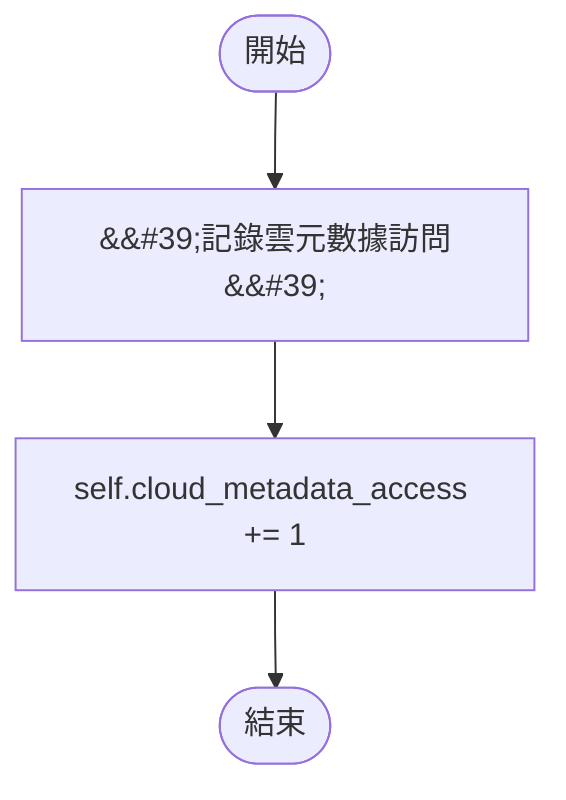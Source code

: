 flowchart TB
    n1([開始])
    n2([結束])
    n3[&amp;&#35;39;記錄雲元數據訪問&amp;&#35;39;]
    n4[self.cloud_metadata_access += 1]
    n1 --> n3
    n3 --> n4
    n4 --> n2